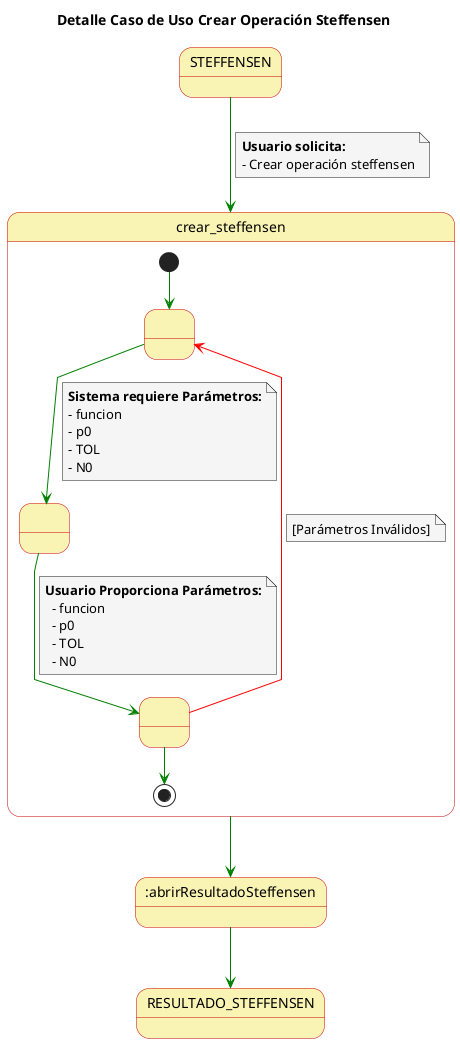 @startuml

skinparam state {
  BackgroundColor #faf4b4
  BorderColor #c90000
}

skinparam note {
  BackgroundColor #f5f5f5
}

skinparam linetype polyline

title Detalle Caso de Uso Crear Operación Steffensen


STEFFENSEN -[#green]-> crear_steffensen
note on link
  **Usuario solicita:**
  - Crear operación steffensen
end note

state crear_steffensen {
  state 1 as " "
  state 2 as " "
  state 3 as " "
  
  [*] -[#green]-> 1
  1 -[#green]-> 2
  note on link
      **Sistema requiere Parámetros:**
      - funcion
      - p0
      - TOL
      - N0
  end note
  2 -[#green]-> 3
  note on link
    **Usuario Proporciona Parámetros:**
      - funcion
      - p0
      - TOL
      - N0
  end note
  3 -[#red]-> 1
  note on link
    [Parámetros Inválidos]
  end note
  3 -[#green]-> [*]
}

crear_steffensen -[#green]-> :abrirResultadoSteffensen

:abrirResultadoSteffensen -[#green]-> RESULTADO_STEFFENSEN

@enduml